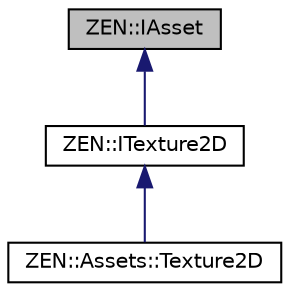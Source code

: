 digraph "ZEN::IAsset"
{
 // LATEX_PDF_SIZE
  edge [fontname="Helvetica",fontsize="10",labelfontname="Helvetica",labelfontsize="10"];
  node [fontname="Helvetica",fontsize="10",shape=record];
  Node1 [label="ZEN::IAsset",height=0.2,width=0.4,color="black", fillcolor="grey75", style="filled", fontcolor="black",tooltip=" "];
  Node1 -> Node2 [dir="back",color="midnightblue",fontsize="10",style="solid",fontname="Helvetica"];
  Node2 [label="ZEN::ITexture2D",height=0.2,width=0.4,color="black", fillcolor="white", style="filled",URL="$classZEN_1_1ITexture2D.html",tooltip=" "];
  Node2 -> Node3 [dir="back",color="midnightblue",fontsize="10",style="solid",fontname="Helvetica"];
  Node3 [label="ZEN::Assets::Texture2D",height=0.2,width=0.4,color="black", fillcolor="white", style="filled",URL="$classZEN_1_1Assets_1_1Texture2D.html",tooltip=" "];
}
